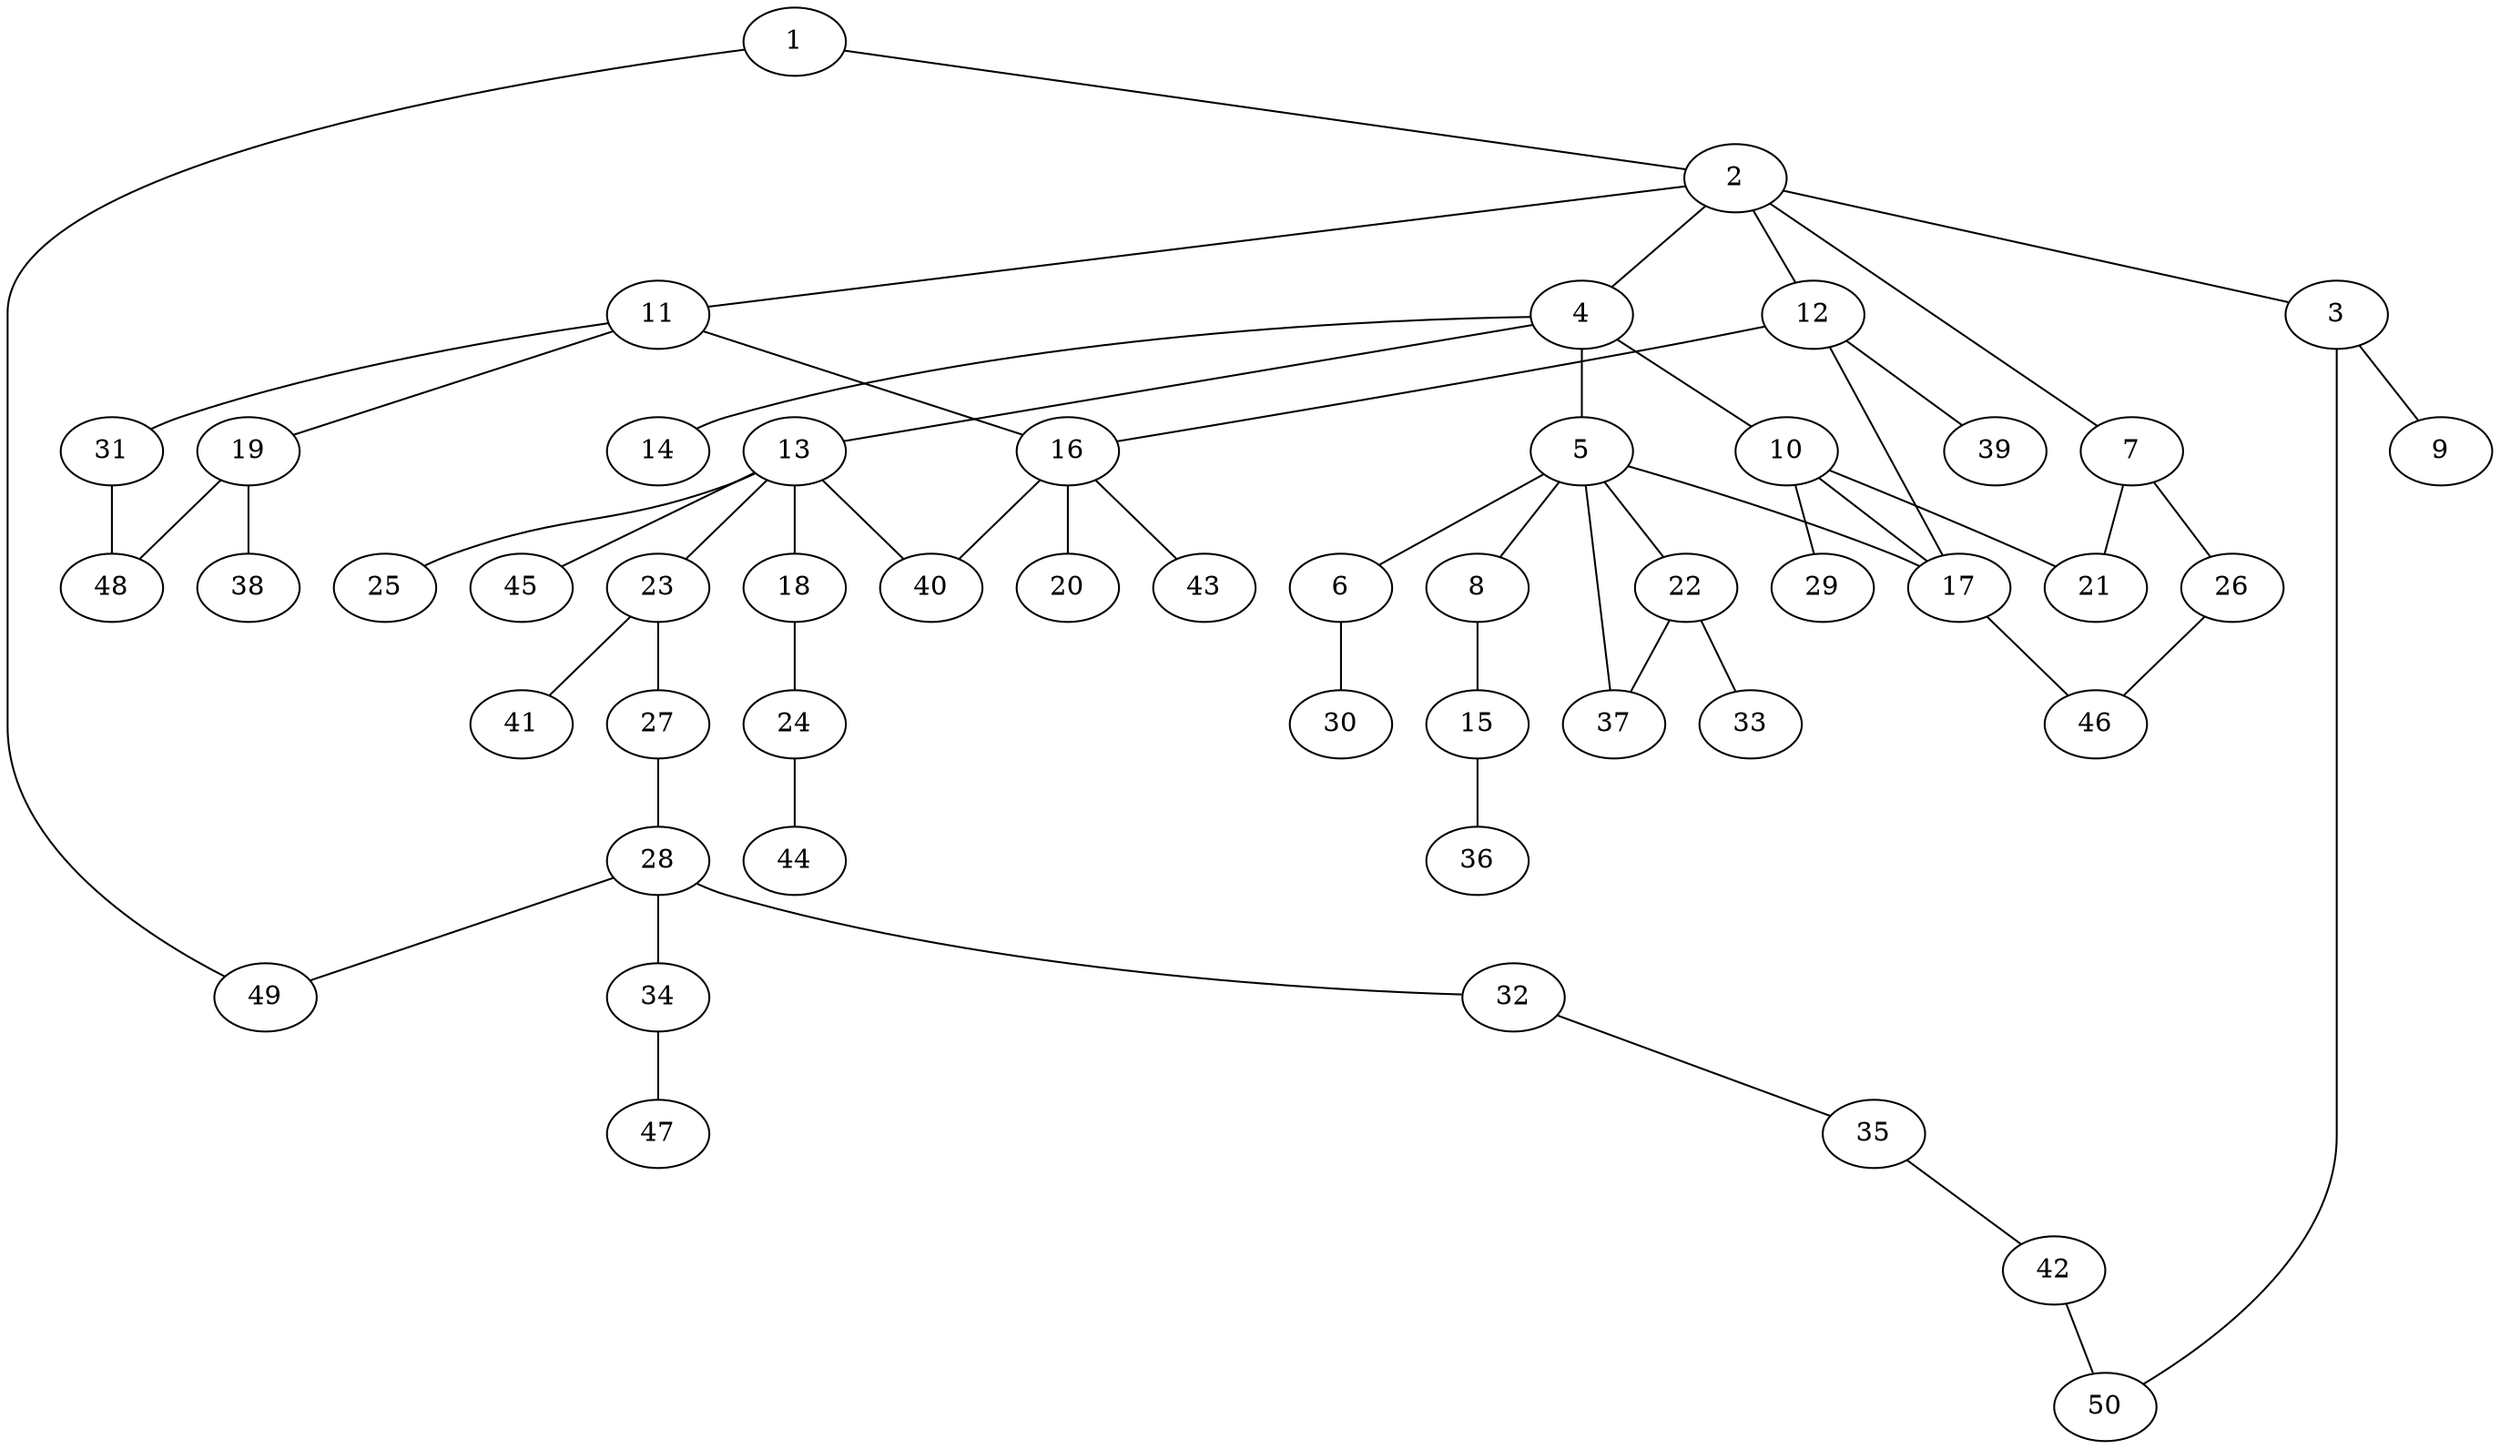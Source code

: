 graph graphname {1--2
1--49
2--3
2--4
2--7
2--11
2--12
3--9
3--50
4--5
4--10
4--13
4--14
5--6
5--8
5--17
5--22
5--37
6--30
7--21
7--26
8--15
10--17
10--21
10--29
11--16
11--19
11--31
12--16
12--17
12--39
13--18
13--23
13--25
13--40
13--45
15--36
16--20
16--40
16--43
17--46
18--24
19--38
19--48
22--33
22--37
23--27
23--41
24--44
26--46
27--28
28--32
28--34
28--49
31--48
32--35
34--47
35--42
42--50
}
